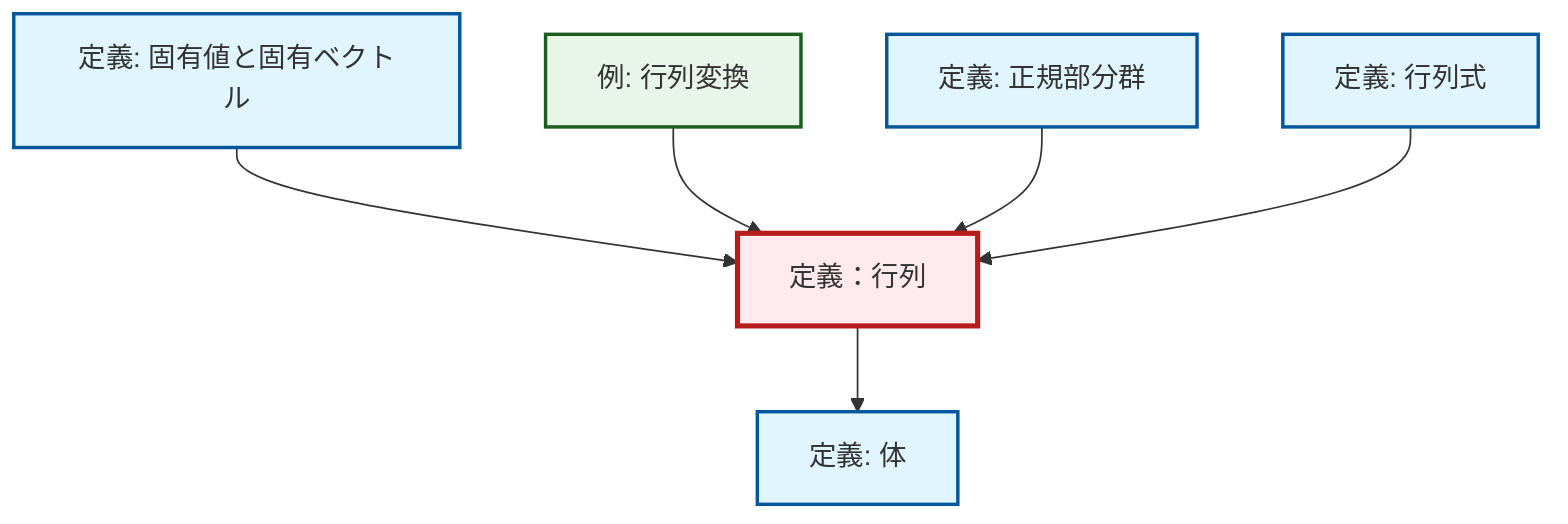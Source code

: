 graph TD
    classDef definition fill:#e1f5fe,stroke:#01579b,stroke-width:2px
    classDef theorem fill:#f3e5f5,stroke:#4a148c,stroke-width:2px
    classDef axiom fill:#fff3e0,stroke:#e65100,stroke-width:2px
    classDef example fill:#e8f5e9,stroke:#1b5e20,stroke-width:2px
    classDef current fill:#ffebee,stroke:#b71c1c,stroke-width:3px
    def-eigenvalue-eigenvector["定義: 固有値と固有ベクトル"]:::definition
    def-field["定義: 体"]:::definition
    def-normal-subgroup["定義: 正規部分群"]:::definition
    def-determinant["定義: 行列式"]:::definition
    ex-matrix-transformation["例: 行列変換"]:::example
    def-matrix["定義：行列"]:::definition
    def-matrix --> def-field
    def-eigenvalue-eigenvector --> def-matrix
    ex-matrix-transformation --> def-matrix
    def-normal-subgroup --> def-matrix
    def-determinant --> def-matrix
    class def-matrix current